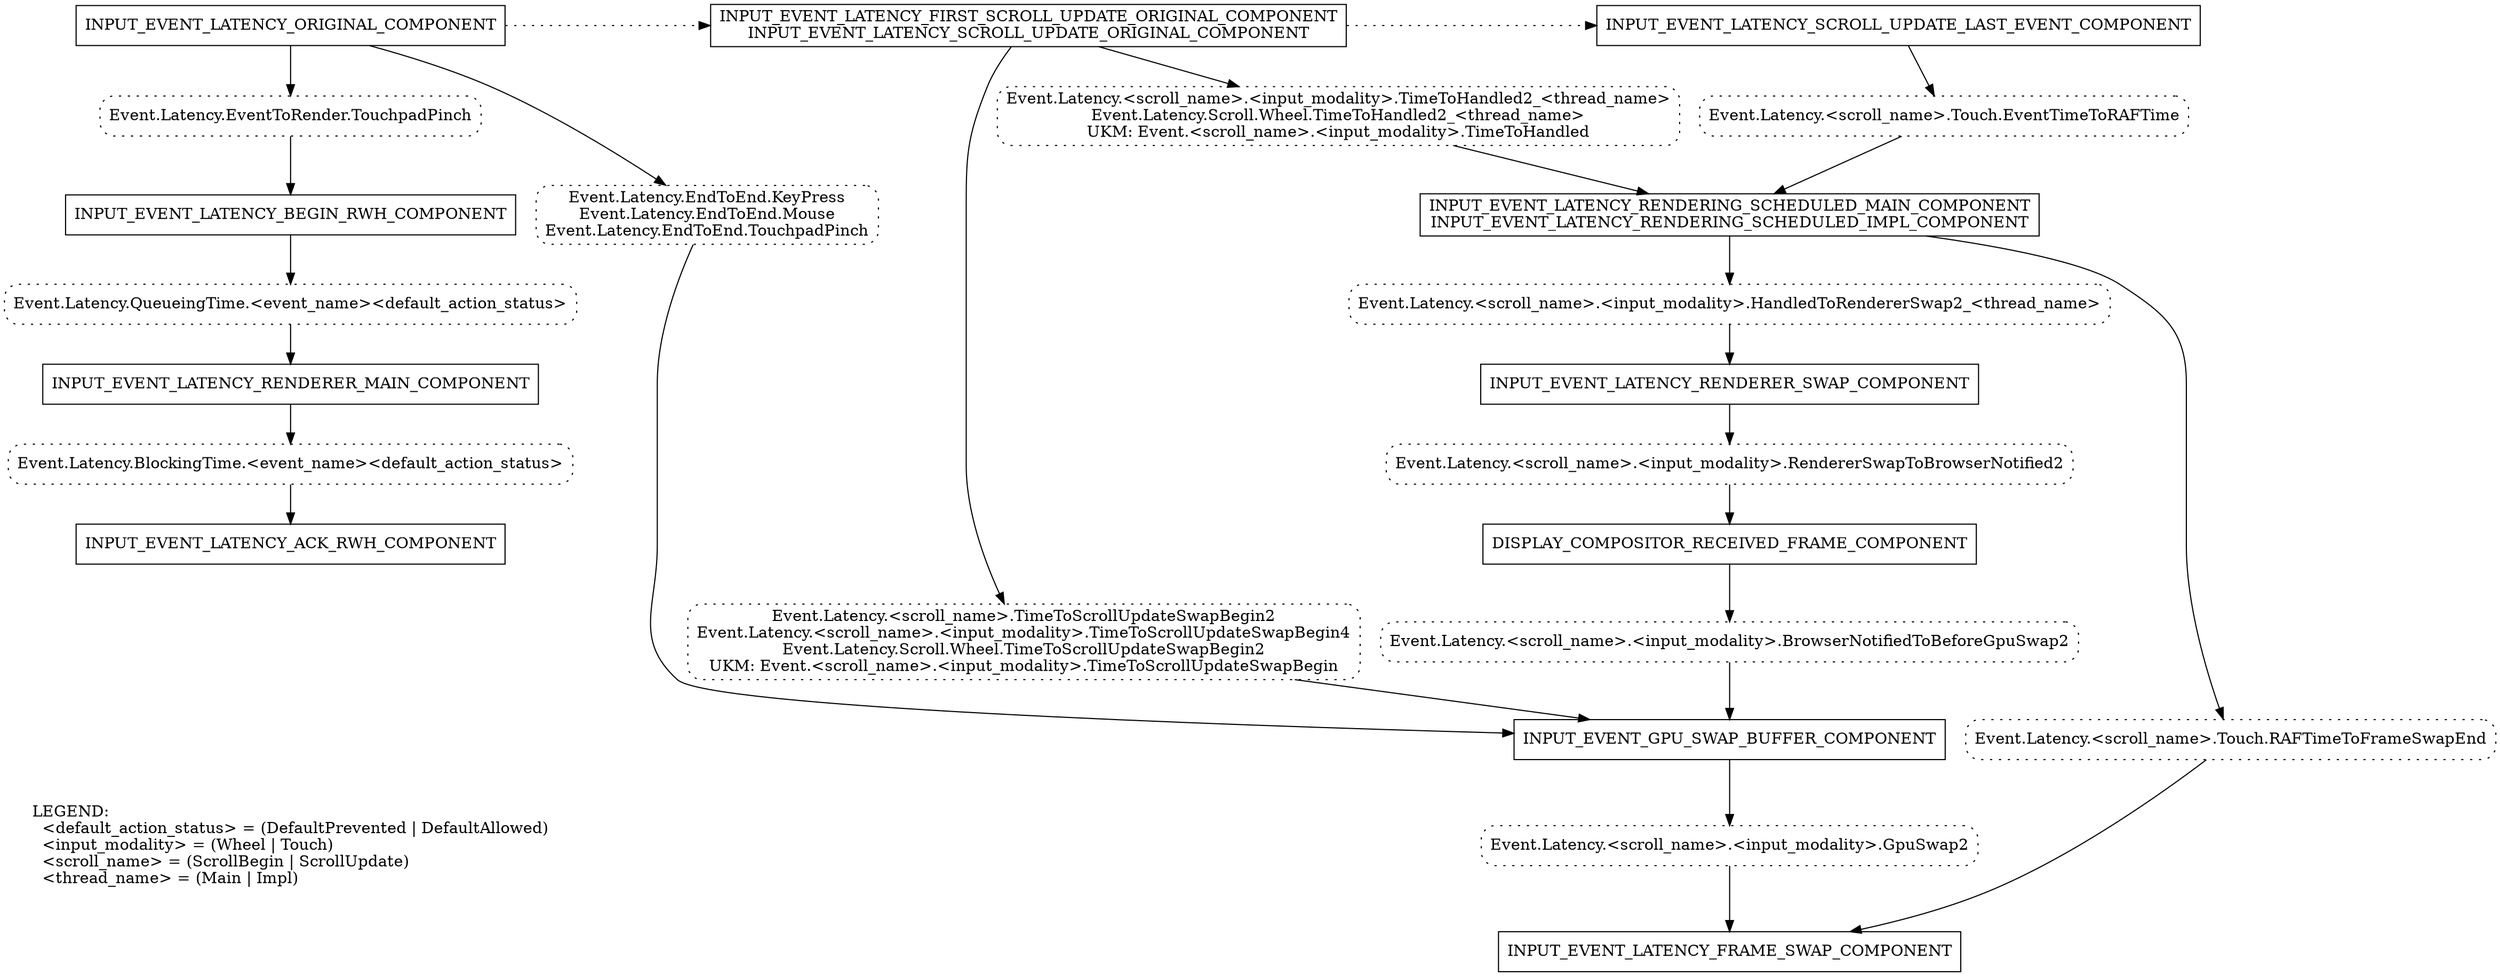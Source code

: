 // dot -Tpdf ui/latency/latency_info.dot > latency_info.pdf

digraph LatencyInfo {
  node[shape=box];

  // Set shape and label of metric names.
  {
    node[style="dotted,rounded"];

    "Event.Latency.EventToRender.TouchpadPinch";
    "Event.Latency.QueueingTime.<event_name><default_action_status>";
    "Event.Latency.BlockingTime.<event_name><default_action_status>";
    end_to_end_metrics
      [label="\
Event.Latency.EndToEnd.KeyPress\n\
Event.Latency.EndToEnd.Mouse\n\
Event.Latency.EndToEnd.TouchpadPinch\n"];
    scroll_to_gpu_swap_metrics
      [label="\
Event.Latency.<scroll_name>.TimeToScrollUpdateSwapBegin2\n\
Event.Latency.<scroll_name>.<input_modality>.TimeToScrollUpdateSwapBegin4\n\
Event.Latency.Scroll.Wheel.TimeToScrollUpdateSwapBegin2\n\
UKM: Event.<scroll_name>.<input_modality>.TimeToScrollUpdateSwapBegin\n"]
    scroll_to_schedule_metrics
      [label="\
Event.Latency.<scroll_name>.<input_modality>.TimeToHandled2_<thread_name>\n\
Event.Latency.Scroll.Wheel.TimeToHandled2_<thread_name>\n\
UKM: Event.<scroll_name>.<input_modality>.TimeToHandled\n"];
    "Event.Latency.<scroll_name>.<input_modality>.HandledToRendererSwap2_<thread_name>";
    "Event.Latency.<scroll_name>.<input_modality>.RendererSwapToBrowserNotified2";
    "Event.Latency.<scroll_name>.<input_modality>.BrowserNotifiedToBeforeGpuSwap2";
    "Event.Latency.<scroll_name>.Touch.EventTimeToRAFTime";
    "Event.Latency.<scroll_name>.Touch.RAFTimeToFrameSwapEnd";
    "Event.Latency.<scroll_name>.<input_modality>.GpuSwap2";
  }

  // Set labels for nodes with multiple components.
  scroll_original
    [label="\
INPUT_EVENT_LATENCY_FIRST_SCROLL_UPDATE_ORIGINAL_COMPONENT\n\
INPUT_EVENT_LATENCY_SCROLL_UPDATE_ORIGINAL_COMPONENT"];
  rendering_scheduled
    [label="\
INPUT_EVENT_LATENCY_RENDERING_SCHEDULED_MAIN_COMPONENT\n\
INPUT_EVENT_LATENCY_RENDERING_SCHEDULED_IMPL_COMPONENT"];

  // Layout "original" components at the top.
  {
    rank=same;
    edge[style=dotted,minlen=8];
    INPUT_EVENT_LATENCY_ORIGINAL_COMPONENT->
    scroll_original->
    INPUT_EVENT_LATENCY_SCROLL_UPDATE_LAST_EVENT_COMPONENT;
  }

  // Layout the rest of the components.
  INPUT_EVENT_LATENCY_ORIGINAL_COMPONENT->
  "Event.Latency.EventToRender.TouchpadPinch"->
  INPUT_EVENT_LATENCY_BEGIN_RWH_COMPONENT->
  "Event.Latency.QueueingTime.<event_name><default_action_status>"->
  INPUT_EVENT_LATENCY_RENDERER_MAIN_COMPONENT->
  "Event.Latency.BlockingTime.<event_name><default_action_status>"->
  INPUT_EVENT_LATENCY_ACK_RWH_COMPONENT
    [weight=3];

  INPUT_EVENT_LATENCY_ORIGINAL_COMPONENT->
  end_to_end_metrics->
  INPUT_EVENT_GPU_SWAP_BUFFER_COMPONENT;

  scroll_original->
  scroll_to_gpu_swap_metrics->
  INPUT_EVENT_GPU_SWAP_BUFFER_COMPONENT;

  scroll_original->
  scroll_to_schedule_metrics->
  rendering_scheduled;

  INPUT_EVENT_LATENCY_SCROLL_UPDATE_LAST_EVENT_COMPONENT->
  "Event.Latency.<scroll_name>.Touch.EventTimeToRAFTime"->
  rendering_scheduled;

  rendering_scheduled->
  "Event.Latency.<scroll_name>.<input_modality>.HandledToRendererSwap2_<thread_name>"->
  INPUT_EVENT_LATENCY_RENDERER_SWAP_COMPONENT->
  "Event.Latency.<scroll_name>.<input_modality>.RendererSwapToBrowserNotified2"->
  DISPLAY_COMPOSITOR_RECEIVED_FRAME_COMPONENT->
  "Event.Latency.<scroll_name>.<input_modality>.BrowserNotifiedToBeforeGpuSwap2"->
  INPUT_EVENT_GPU_SWAP_BUFFER_COMPONENT->
  "Event.Latency.<scroll_name>.<input_modality>.GpuSwap2"->
  INPUT_EVENT_LATENCY_FRAME_SWAP_COMPONENT
    [weight=4];

  rendering_scheduled->
  "Event.Latency.<scroll_name>.Touch.RAFTimeToFrameSwapEnd"->
  INPUT_EVENT_LATENCY_FRAME_SWAP_COMPONENT;

  // Add legend and position it under INPUT_EVENT_LATENCY_ACK_RWH_COMPONENT.
  legend
    [shape=plaintext,label="\
LEGEND:\l\
  <default_action_status> = (DefaultPrevented | DefaultAllowed)\l\
  <input_modality> = (Wheel | Touch)\l\
  <scroll_name> = (ScrollBegin | ScrollUpdate)\l\
  <thread_name> = (Main | Impl)\l"];
  INPUT_EVENT_LATENCY_ACK_RWH_COMPONENT->
  legend
    [style=invis,minlen=3];
}
